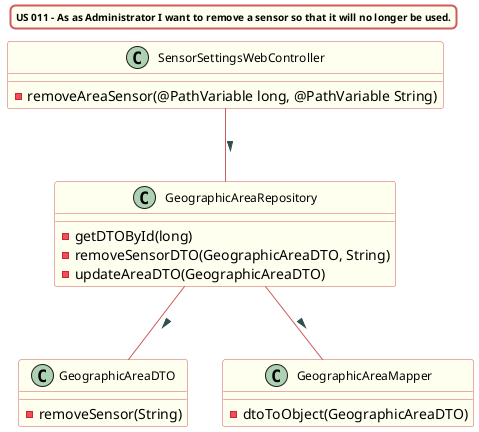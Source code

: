 @startuml

title US 011 - As as Administrator I want to remove a sensor so that it will no longer be used.
skinparam titleBorderRoundCorner 10
skinparam titleBorderThickness 2
skinparam titleBorderColor indianred
skinparam titleBackgroundColor ivory
skinparam FontName verdana
skinparam titleFontSize 10


skinparam class {
  BorderColor indianred
  BackgroundColor indianred
  BackgroundColor ivory
   roundcorner 10
   ArrowFontName Verdana
   ArrowColor indianred
   ArrowFontColor darkslategrey
   FontSize 12
}

class SensorSettingsWebController
class GeographicAreaRepository
class GeographicAreaDTO
class GeographicAreaMapper

SensorSettingsWebController -- GeographicAreaRepository : >
GeographicAreaRepository -- GeographicAreaDTO : >
GeographicAreaRepository -- GeographicAreaMapper : >



class SensorSettingsWebController {
-removeAreaSensor(@PathVariable long, @PathVariable String)
}

class GeographicAreaRepository{
-getDTOById(long)
-removeSensorDTO(GeographicAreaDTO, String)
-updateAreaDTO(GeographicAreaDTO)
}

class GeographicAreaDTO{
-removeSensor(String)
}


class GeographicAreaMapper {
-dtoToObject(GeographicAreaDTO)
}

@enduml